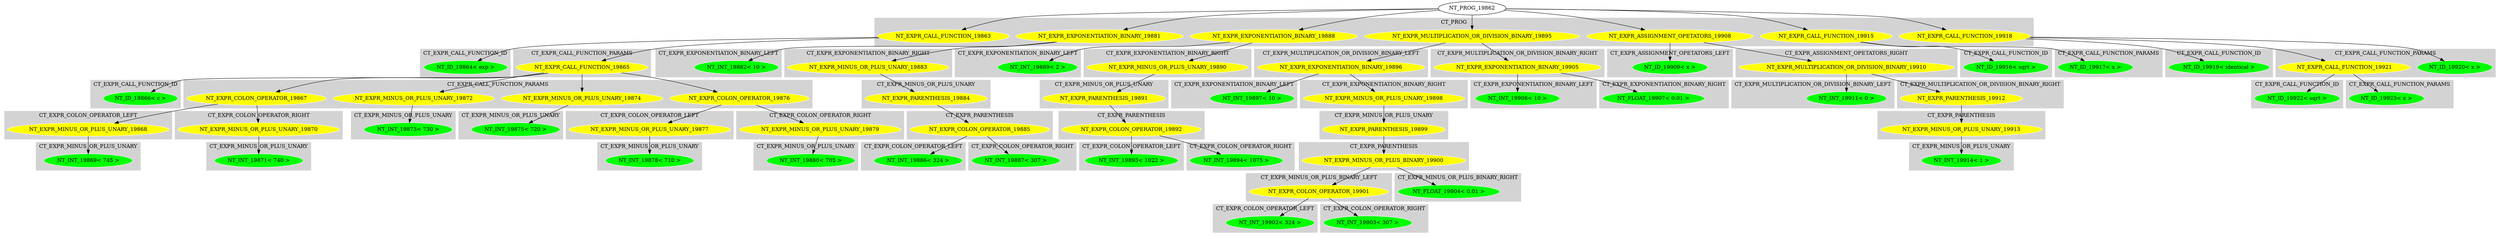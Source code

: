 digraph {

subgraph cluster0 {
 node [style=filled,color=white];
 style=filled;
 color=lightgrey;
 label = "CT_PROG";

"NT_EXPR_CALL_FUNCTION_19863"
 [fillcolor = yellow]
"NT_EXPR_EXPONENTIATION_BINARY_19881"
 [fillcolor = yellow]
"NT_EXPR_EXPONENTIATION_BINARY_19888"
 [fillcolor = yellow]
"NT_EXPR_MULTIPLICATION_OR_DIVISION_BINARY_19895"
 [fillcolor = yellow]
"NT_EXPR_ASSIGNMENT_OPETATORS_19908"
 [fillcolor = yellow]
"NT_EXPR_CALL_FUNCTION_19915"
 [fillcolor = yellow]
"NT_EXPR_CALL_FUNCTION_19918"
 [fillcolor = yellow]
}
"NT_PROG_19862"->"NT_EXPR_CALL_FUNCTION_19863"
subgraph cluster1 {
 node [style=filled,color=white];
 style=filled;
 color=lightgrey;
 label = "CT_EXPR_CALL_FUNCTION_ID";

"NT_ID_19864< exp >"
 [fillcolor = green]
}
subgraph cluster2 {
 node [style=filled,color=white];
 style=filled;
 color=lightgrey;
 label = "CT_EXPR_CALL_FUNCTION_PARAMS";

"NT_EXPR_CALL_FUNCTION_19865"
 [fillcolor = yellow]
}
"NT_EXPR_CALL_FUNCTION_19863"->"NT_ID_19864< exp >"
"NT_EXPR_CALL_FUNCTION_19863"->"NT_EXPR_CALL_FUNCTION_19865"
subgraph cluster3 {
 node [style=filled,color=white];
 style=filled;
 color=lightgrey;
 label = "CT_EXPR_CALL_FUNCTION_ID";

"NT_ID_19866< c >"
 [fillcolor = green]
}
subgraph cluster4 {
 node [style=filled,color=white];
 style=filled;
 color=lightgrey;
 label = "CT_EXPR_CALL_FUNCTION_PARAMS";

"NT_EXPR_COLON_OPERATOR_19867"
 [fillcolor = yellow]
"NT_EXPR_MINUS_OR_PLUS_UNARY_19872"
 [fillcolor = yellow]
"NT_EXPR_MINUS_OR_PLUS_UNARY_19874"
 [fillcolor = yellow]
"NT_EXPR_COLON_OPERATOR_19876"
 [fillcolor = yellow]
}
"NT_EXPR_CALL_FUNCTION_19865"->"NT_ID_19866< c >"
"NT_EXPR_CALL_FUNCTION_19865"->"NT_EXPR_COLON_OPERATOR_19867"
subgraph cluster5 {
 node [style=filled,color=white];
 style=filled;
 color=lightgrey;
 label = "CT_EXPR_COLON_OPERATOR_LEFT";

"NT_EXPR_MINUS_OR_PLUS_UNARY_19868"
 [fillcolor = yellow]
}
subgraph cluster6 {
 node [style=filled,color=white];
 style=filled;
 color=lightgrey;
 label = "CT_EXPR_COLON_OPERATOR_RIGHT";

"NT_EXPR_MINUS_OR_PLUS_UNARY_19870"
 [fillcolor = yellow]
}
"NT_EXPR_COLON_OPERATOR_19867"->"NT_EXPR_MINUS_OR_PLUS_UNARY_19868"
subgraph cluster7 {
 node [style=filled,color=white];
 style=filled;
 color=lightgrey;
 label = "CT_EXPR_MINUS_OR_PLUS_UNARY";

"NT_INT_19869< 745 >"
 [fillcolor = green]
}
"NT_EXPR_MINUS_OR_PLUS_UNARY_19868"->"NT_INT_19869< 745 >"
"NT_EXPR_COLON_OPERATOR_19867"->"NT_EXPR_MINUS_OR_PLUS_UNARY_19870"
subgraph cluster8 {
 node [style=filled,color=white];
 style=filled;
 color=lightgrey;
 label = "CT_EXPR_MINUS_OR_PLUS_UNARY";

"NT_INT_19871< 740 >"
 [fillcolor = green]
}
"NT_EXPR_MINUS_OR_PLUS_UNARY_19870"->"NT_INT_19871< 740 >"
"NT_EXPR_CALL_FUNCTION_19865"->"NT_EXPR_MINUS_OR_PLUS_UNARY_19872"
subgraph cluster9 {
 node [style=filled,color=white];
 style=filled;
 color=lightgrey;
 label = "CT_EXPR_MINUS_OR_PLUS_UNARY";

"NT_INT_19873< 730 >"
 [fillcolor = green]
}
"NT_EXPR_MINUS_OR_PLUS_UNARY_19872"->"NT_INT_19873< 730 >"
"NT_EXPR_CALL_FUNCTION_19865"->"NT_EXPR_MINUS_OR_PLUS_UNARY_19874"
subgraph cluster10 {
 node [style=filled,color=white];
 style=filled;
 color=lightgrey;
 label = "CT_EXPR_MINUS_OR_PLUS_UNARY";

"NT_INT_19875< 720 >"
 [fillcolor = green]
}
"NT_EXPR_MINUS_OR_PLUS_UNARY_19874"->"NT_INT_19875< 720 >"
"NT_EXPR_CALL_FUNCTION_19865"->"NT_EXPR_COLON_OPERATOR_19876"
subgraph cluster11 {
 node [style=filled,color=white];
 style=filled;
 color=lightgrey;
 label = "CT_EXPR_COLON_OPERATOR_LEFT";

"NT_EXPR_MINUS_OR_PLUS_UNARY_19877"
 [fillcolor = yellow]
}
subgraph cluster12 {
 node [style=filled,color=white];
 style=filled;
 color=lightgrey;
 label = "CT_EXPR_COLON_OPERATOR_RIGHT";

"NT_EXPR_MINUS_OR_PLUS_UNARY_19879"
 [fillcolor = yellow]
}
"NT_EXPR_COLON_OPERATOR_19876"->"NT_EXPR_MINUS_OR_PLUS_UNARY_19877"
subgraph cluster13 {
 node [style=filled,color=white];
 style=filled;
 color=lightgrey;
 label = "CT_EXPR_MINUS_OR_PLUS_UNARY";

"NT_INT_19878< 710 >"
 [fillcolor = green]
}
"NT_EXPR_MINUS_OR_PLUS_UNARY_19877"->"NT_INT_19878< 710 >"
"NT_EXPR_COLON_OPERATOR_19876"->"NT_EXPR_MINUS_OR_PLUS_UNARY_19879"
subgraph cluster14 {
 node [style=filled,color=white];
 style=filled;
 color=lightgrey;
 label = "CT_EXPR_MINUS_OR_PLUS_UNARY";

"NT_INT_19880< 705 >"
 [fillcolor = green]
}
"NT_EXPR_MINUS_OR_PLUS_UNARY_19879"->"NT_INT_19880< 705 >"
"NT_PROG_19862"->"NT_EXPR_EXPONENTIATION_BINARY_19881"
subgraph cluster15 {
 node [style=filled,color=white];
 style=filled;
 color=lightgrey;
 label = "CT_EXPR_EXPONENTIATION_BINARY_LEFT";

"NT_INT_19882< 10 >"
 [fillcolor = green]
}
subgraph cluster16 {
 node [style=filled,color=white];
 style=filled;
 color=lightgrey;
 label = "CT_EXPR_EXPONENTIATION_BINARY_RIGHT";

"NT_EXPR_MINUS_OR_PLUS_UNARY_19883"
 [fillcolor = yellow]
}
"NT_EXPR_EXPONENTIATION_BINARY_19881"->"NT_INT_19882< 10 >"
"NT_EXPR_EXPONENTIATION_BINARY_19881"->"NT_EXPR_MINUS_OR_PLUS_UNARY_19883"
subgraph cluster17 {
 node [style=filled,color=white];
 style=filled;
 color=lightgrey;
 label = "CT_EXPR_MINUS_OR_PLUS_UNARY";

"NT_EXPR_PARENTHESIS_19884"
 [fillcolor = yellow]
}
"NT_EXPR_MINUS_OR_PLUS_UNARY_19883"->"NT_EXPR_PARENTHESIS_19884"
subgraph cluster18 {
 node [style=filled,color=white];
 style=filled;
 color=lightgrey;
 label = "CT_EXPR_PARENTHESIS";

"NT_EXPR_COLON_OPERATOR_19885"
 [fillcolor = yellow]
}
"NT_EXPR_PARENTHESIS_19884"->"NT_EXPR_COLON_OPERATOR_19885"
subgraph cluster19 {
 node [style=filled,color=white];
 style=filled;
 color=lightgrey;
 label = "CT_EXPR_COLON_OPERATOR_LEFT";

"NT_INT_19886< 324 >"
 [fillcolor = green]
}
subgraph cluster20 {
 node [style=filled,color=white];
 style=filled;
 color=lightgrey;
 label = "CT_EXPR_COLON_OPERATOR_RIGHT";

"NT_INT_19887< 307 >"
 [fillcolor = green]
}
"NT_EXPR_COLON_OPERATOR_19885"->"NT_INT_19886< 324 >"
"NT_EXPR_COLON_OPERATOR_19885"->"NT_INT_19887< 307 >"
"NT_PROG_19862"->"NT_EXPR_EXPONENTIATION_BINARY_19888"
subgraph cluster21 {
 node [style=filled,color=white];
 style=filled;
 color=lightgrey;
 label = "CT_EXPR_EXPONENTIATION_BINARY_LEFT";

"NT_INT_19889< 2 >"
 [fillcolor = green]
}
subgraph cluster22 {
 node [style=filled,color=white];
 style=filled;
 color=lightgrey;
 label = "CT_EXPR_EXPONENTIATION_BINARY_RIGHT";

"NT_EXPR_MINUS_OR_PLUS_UNARY_19890"
 [fillcolor = yellow]
}
"NT_EXPR_EXPONENTIATION_BINARY_19888"->"NT_INT_19889< 2 >"
"NT_EXPR_EXPONENTIATION_BINARY_19888"->"NT_EXPR_MINUS_OR_PLUS_UNARY_19890"
subgraph cluster23 {
 node [style=filled,color=white];
 style=filled;
 color=lightgrey;
 label = "CT_EXPR_MINUS_OR_PLUS_UNARY";

"NT_EXPR_PARENTHESIS_19891"
 [fillcolor = yellow]
}
"NT_EXPR_MINUS_OR_PLUS_UNARY_19890"->"NT_EXPR_PARENTHESIS_19891"
subgraph cluster24 {
 node [style=filled,color=white];
 style=filled;
 color=lightgrey;
 label = "CT_EXPR_PARENTHESIS";

"NT_EXPR_COLON_OPERATOR_19892"
 [fillcolor = yellow]
}
"NT_EXPR_PARENTHESIS_19891"->"NT_EXPR_COLON_OPERATOR_19892"
subgraph cluster25 {
 node [style=filled,color=white];
 style=filled;
 color=lightgrey;
 label = "CT_EXPR_COLON_OPERATOR_LEFT";

"NT_INT_19893< 1022 >"
 [fillcolor = green]
}
subgraph cluster26 {
 node [style=filled,color=white];
 style=filled;
 color=lightgrey;
 label = "CT_EXPR_COLON_OPERATOR_RIGHT";

"NT_INT_19894< 1075 >"
 [fillcolor = green]
}
"NT_EXPR_COLON_OPERATOR_19892"->"NT_INT_19893< 1022 >"
"NT_EXPR_COLON_OPERATOR_19892"->"NT_INT_19894< 1075 >"
"NT_PROG_19862"->"NT_EXPR_MULTIPLICATION_OR_DIVISION_BINARY_19895"
subgraph cluster27 {
 node [style=filled,color=white];
 style=filled;
 color=lightgrey;
 label = "CT_EXPR_MULTIPLICATION_OR_DIVISION_BINARY_LEFT";

"NT_EXPR_EXPONENTIATION_BINARY_19896"
 [fillcolor = yellow]
}
subgraph cluster28 {
 node [style=filled,color=white];
 style=filled;
 color=lightgrey;
 label = "CT_EXPR_MULTIPLICATION_OR_DIVISION_BINARY_RIGHT";

"NT_EXPR_EXPONENTIATION_BINARY_19905"
 [fillcolor = yellow]
}
"NT_EXPR_MULTIPLICATION_OR_DIVISION_BINARY_19895"->"NT_EXPR_EXPONENTIATION_BINARY_19896"
subgraph cluster29 {
 node [style=filled,color=white];
 style=filled;
 color=lightgrey;
 label = "CT_EXPR_EXPONENTIATION_BINARY_LEFT";

"NT_INT_19897< 10 >"
 [fillcolor = green]
}
subgraph cluster30 {
 node [style=filled,color=white];
 style=filled;
 color=lightgrey;
 label = "CT_EXPR_EXPONENTIATION_BINARY_RIGHT";

"NT_EXPR_MINUS_OR_PLUS_UNARY_19898"
 [fillcolor = yellow]
}
"NT_EXPR_EXPONENTIATION_BINARY_19896"->"NT_INT_19897< 10 >"
"NT_EXPR_EXPONENTIATION_BINARY_19896"->"NT_EXPR_MINUS_OR_PLUS_UNARY_19898"
subgraph cluster31 {
 node [style=filled,color=white];
 style=filled;
 color=lightgrey;
 label = "CT_EXPR_MINUS_OR_PLUS_UNARY";

"NT_EXPR_PARENTHESIS_19899"
 [fillcolor = yellow]
}
"NT_EXPR_MINUS_OR_PLUS_UNARY_19898"->"NT_EXPR_PARENTHESIS_19899"
subgraph cluster32 {
 node [style=filled,color=white];
 style=filled;
 color=lightgrey;
 label = "CT_EXPR_PARENTHESIS";

"NT_EXPR_MINUS_OR_PLUS_BINARY_19900"
 [fillcolor = yellow]
}
"NT_EXPR_PARENTHESIS_19899"->"NT_EXPR_MINUS_OR_PLUS_BINARY_19900"
subgraph cluster33 {
 node [style=filled,color=white];
 style=filled;
 color=lightgrey;
 label = "CT_EXPR_MINUS_OR_PLUS_BINARY_LEFT";

"NT_EXPR_COLON_OPERATOR_19901"
 [fillcolor = yellow]
}
subgraph cluster34 {
 node [style=filled,color=white];
 style=filled;
 color=lightgrey;
 label = "CT_EXPR_MINUS_OR_PLUS_BINARY_RIGHT";

"NT_FLOAT_19904< 0.01 >"
 [fillcolor = green]
}
"NT_EXPR_MINUS_OR_PLUS_BINARY_19900"->"NT_EXPR_COLON_OPERATOR_19901"
subgraph cluster35 {
 node [style=filled,color=white];
 style=filled;
 color=lightgrey;
 label = "CT_EXPR_COLON_OPERATOR_LEFT";

"NT_INT_19902< 324 >"
 [fillcolor = green]
}
subgraph cluster36 {
 node [style=filled,color=white];
 style=filled;
 color=lightgrey;
 label = "CT_EXPR_COLON_OPERATOR_RIGHT";

"NT_INT_19903< 307 >"
 [fillcolor = green]
}
"NT_EXPR_COLON_OPERATOR_19901"->"NT_INT_19902< 324 >"
"NT_EXPR_COLON_OPERATOR_19901"->"NT_INT_19903< 307 >"
"NT_EXPR_MINUS_OR_PLUS_BINARY_19900"->"NT_FLOAT_19904< 0.01 >"
"NT_EXPR_MULTIPLICATION_OR_DIVISION_BINARY_19895"->"NT_EXPR_EXPONENTIATION_BINARY_19905"
subgraph cluster37 {
 node [style=filled,color=white];
 style=filled;
 color=lightgrey;
 label = "CT_EXPR_EXPONENTIATION_BINARY_LEFT";

"NT_INT_19906< 10 >"
 [fillcolor = green]
}
subgraph cluster38 {
 node [style=filled,color=white];
 style=filled;
 color=lightgrey;
 label = "CT_EXPR_EXPONENTIATION_BINARY_RIGHT";

"NT_FLOAT_19907< 0.01 >"
 [fillcolor = green]
}
"NT_EXPR_EXPONENTIATION_BINARY_19905"->"NT_INT_19906< 10 >"
"NT_EXPR_EXPONENTIATION_BINARY_19905"->"NT_FLOAT_19907< 0.01 >"
"NT_PROG_19862"->"NT_EXPR_ASSIGNMENT_OPETATORS_19908"
subgraph cluster39 {
 node [style=filled,color=white];
 style=filled;
 color=lightgrey;
 label = "CT_EXPR_ASSIGNMENT_OPETATORS_LEFT";

"NT_ID_19909< x >"
 [fillcolor = green]
}
subgraph cluster40 {
 node [style=filled,color=white];
 style=filled;
 color=lightgrey;
 label = "CT_EXPR_ASSIGNMENT_OPETATORS_RIGHT";

"NT_EXPR_MULTIPLICATION_OR_DIVISION_BINARY_19910"
 [fillcolor = yellow]
}
"NT_EXPR_ASSIGNMENT_OPETATORS_19908"->"NT_ID_19909< x >"
"NT_EXPR_ASSIGNMENT_OPETATORS_19908"->"NT_EXPR_MULTIPLICATION_OR_DIVISION_BINARY_19910"
subgraph cluster41 {
 node [style=filled,color=white];
 style=filled;
 color=lightgrey;
 label = "CT_EXPR_MULTIPLICATION_OR_DIVISION_BINARY_LEFT";

"NT_INT_19911< 0 >"
 [fillcolor = green]
}
subgraph cluster42 {
 node [style=filled,color=white];
 style=filled;
 color=lightgrey;
 label = "CT_EXPR_MULTIPLICATION_OR_DIVISION_BINARY_RIGHT";

"NT_EXPR_PARENTHESIS_19912"
 [fillcolor = yellow]
}
"NT_EXPR_MULTIPLICATION_OR_DIVISION_BINARY_19910"->"NT_INT_19911< 0 >"
"NT_EXPR_MULTIPLICATION_OR_DIVISION_BINARY_19910"->"NT_EXPR_PARENTHESIS_19912"
subgraph cluster43 {
 node [style=filled,color=white];
 style=filled;
 color=lightgrey;
 label = "CT_EXPR_PARENTHESIS";

"NT_EXPR_MINUS_OR_PLUS_UNARY_19913"
 [fillcolor = yellow]
}
"NT_EXPR_PARENTHESIS_19912"->"NT_EXPR_MINUS_OR_PLUS_UNARY_19913"
subgraph cluster44 {
 node [style=filled,color=white];
 style=filled;
 color=lightgrey;
 label = "CT_EXPR_MINUS_OR_PLUS_UNARY";

"NT_INT_19914< 1 >"
 [fillcolor = green]
}
"NT_EXPR_MINUS_OR_PLUS_UNARY_19913"->"NT_INT_19914< 1 >"
"NT_PROG_19862"->"NT_EXPR_CALL_FUNCTION_19915"
subgraph cluster45 {
 node [style=filled,color=white];
 style=filled;
 color=lightgrey;
 label = "CT_EXPR_CALL_FUNCTION_ID";

"NT_ID_19916< sqrt >"
 [fillcolor = green]
}
subgraph cluster46 {
 node [style=filled,color=white];
 style=filled;
 color=lightgrey;
 label = "CT_EXPR_CALL_FUNCTION_PARAMS";

"NT_ID_19917< x >"
 [fillcolor = green]
}
"NT_EXPR_CALL_FUNCTION_19915"->"NT_ID_19916< sqrt >"
"NT_EXPR_CALL_FUNCTION_19915"->"NT_ID_19917< x >"
"NT_PROG_19862"->"NT_EXPR_CALL_FUNCTION_19918"
subgraph cluster47 {
 node [style=filled,color=white];
 style=filled;
 color=lightgrey;
 label = "CT_EXPR_CALL_FUNCTION_ID";

"NT_ID_19919< identical >"
 [fillcolor = green]
}
subgraph cluster48 {
 node [style=filled,color=white];
 style=filled;
 color=lightgrey;
 label = "CT_EXPR_CALL_FUNCTION_PARAMS";

"NT_ID_19920< x >"
 [fillcolor = green]
"NT_EXPR_CALL_FUNCTION_19921"
 [fillcolor = yellow]
}
"NT_EXPR_CALL_FUNCTION_19918"->"NT_ID_19919< identical >"
"NT_EXPR_CALL_FUNCTION_19918"->"NT_ID_19920< x >"
"NT_EXPR_CALL_FUNCTION_19918"->"NT_EXPR_CALL_FUNCTION_19921"
subgraph cluster49 {
 node [style=filled,color=white];
 style=filled;
 color=lightgrey;
 label = "CT_EXPR_CALL_FUNCTION_ID";

"NT_ID_19922< sqrt >"
 [fillcolor = green]
}
subgraph cluster50 {
 node [style=filled,color=white];
 style=filled;
 color=lightgrey;
 label = "CT_EXPR_CALL_FUNCTION_PARAMS";

"NT_ID_19923< x >"
 [fillcolor = green]
}
"NT_EXPR_CALL_FUNCTION_19921"->"NT_ID_19922< sqrt >"
"NT_EXPR_CALL_FUNCTION_19921"->"NT_ID_19923< x >"
}
